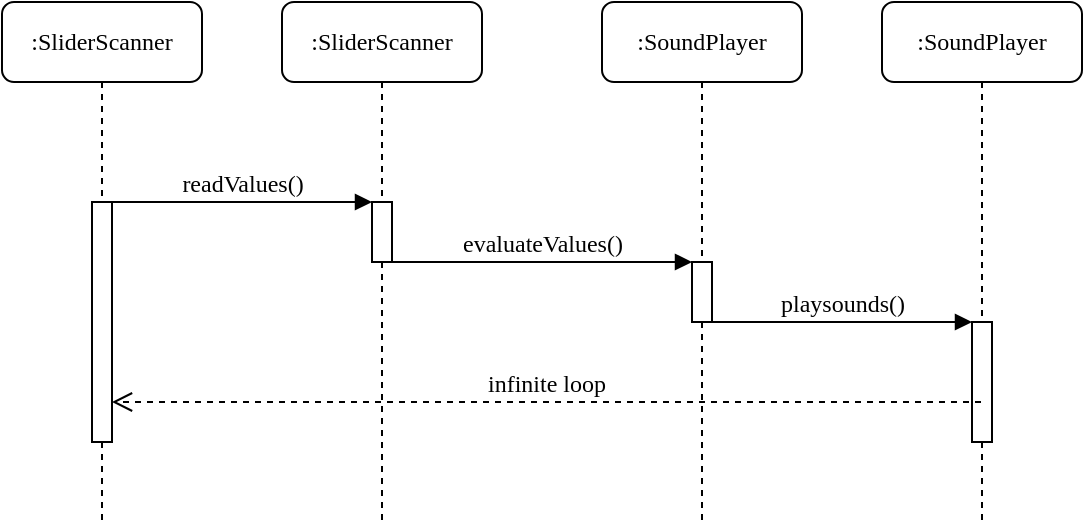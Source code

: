 <mxfile version="15.5.9" type="device"><diagram id="sjhLzeiaPOK4swZmYXgY" name="Page"><mxGraphModel dx="711" dy="353" grid="1" gridSize="10" guides="1" tooltips="1" connect="1" arrows="1" fold="1" page="1" pageScale="1" pageWidth="583" pageHeight="827" math="0" shadow="0"><root><mxCell id="mALcLlE0jbZ8QjJtvQ3o-0"/><mxCell id="mALcLlE0jbZ8QjJtvQ3o-1" parent="mALcLlE0jbZ8QjJtvQ3o-0"/><mxCell id="mALcLlE0jbZ8QjJtvQ3o-2" value=":SliderScanner" style="shape=umlLifeline;perimeter=lifelinePerimeter;whiteSpace=wrap;html=1;container=1;collapsible=0;recursiveResize=0;outlineConnect=0;rounded=1;shadow=0;comic=0;labelBackgroundColor=none;strokeWidth=1;fontFamily=Verdana;fontSize=12;align=center;" parent="mALcLlE0jbZ8QjJtvQ3o-1" vertex="1"><mxGeometry x="160" y="260" width="100" height="260" as="geometry"/></mxCell><mxCell id="mALcLlE0jbZ8QjJtvQ3o-3" value="" style="html=1;points=[];perimeter=orthogonalPerimeter;rounded=0;shadow=0;comic=0;labelBackgroundColor=none;strokeWidth=1;fontFamily=Verdana;fontSize=12;align=center;" parent="mALcLlE0jbZ8QjJtvQ3o-2" vertex="1"><mxGeometry x="45" y="100" width="10" height="30" as="geometry"/></mxCell><mxCell id="mALcLlE0jbZ8QjJtvQ3o-4" value=":SoundPlayer" style="shape=umlLifeline;perimeter=lifelinePerimeter;whiteSpace=wrap;html=1;container=1;collapsible=0;recursiveResize=0;outlineConnect=0;rounded=1;shadow=0;comic=0;labelBackgroundColor=none;strokeWidth=1;fontFamily=Verdana;fontSize=12;align=center;" parent="mALcLlE0jbZ8QjJtvQ3o-1" vertex="1"><mxGeometry x="320" y="260" width="100" height="260" as="geometry"/></mxCell><mxCell id="mALcLlE0jbZ8QjJtvQ3o-5" value="" style="html=1;points=[];perimeter=orthogonalPerimeter;rounded=0;shadow=0;comic=0;labelBackgroundColor=none;strokeWidth=1;fontFamily=Verdana;fontSize=12;align=center;" parent="mALcLlE0jbZ8QjJtvQ3o-4" vertex="1"><mxGeometry x="45" y="130" width="10" height="30" as="geometry"/></mxCell><mxCell id="mALcLlE0jbZ8QjJtvQ3o-6" value="&lt;span&gt;:SoundPlayer&lt;/span&gt;" style="shape=umlLifeline;perimeter=lifelinePerimeter;whiteSpace=wrap;html=1;container=1;collapsible=0;recursiveResize=0;outlineConnect=0;rounded=1;shadow=0;comic=0;labelBackgroundColor=none;strokeWidth=1;fontFamily=Verdana;fontSize=12;align=center;" parent="mALcLlE0jbZ8QjJtvQ3o-1" vertex="1"><mxGeometry x="460" y="260" width="100" height="260" as="geometry"/></mxCell><mxCell id="mALcLlE0jbZ8QjJtvQ3o-12" value="" style="html=1;points=[];perimeter=orthogonalPerimeter;rounded=0;shadow=0;comic=0;labelBackgroundColor=none;strokeWidth=1;fontFamily=Verdana;fontSize=12;align=center;" parent="mALcLlE0jbZ8QjJtvQ3o-6" vertex="1"><mxGeometry x="45" y="160" width="10" height="60" as="geometry"/></mxCell><mxCell id="mALcLlE0jbZ8QjJtvQ3o-10" value=":SliderScanner" style="shape=umlLifeline;perimeter=lifelinePerimeter;whiteSpace=wrap;html=1;container=1;collapsible=0;recursiveResize=0;outlineConnect=0;rounded=1;shadow=0;comic=0;labelBackgroundColor=none;strokeWidth=1;fontFamily=Verdana;fontSize=12;align=center;" parent="mALcLlE0jbZ8QjJtvQ3o-1" vertex="1"><mxGeometry x="20" y="260" width="100" height="260" as="geometry"/></mxCell><mxCell id="mALcLlE0jbZ8QjJtvQ3o-11" value="" style="html=1;points=[];perimeter=orthogonalPerimeter;rounded=0;shadow=0;comic=0;labelBackgroundColor=none;strokeWidth=1;fontFamily=Verdana;fontSize=12;align=center;" parent="mALcLlE0jbZ8QjJtvQ3o-10" vertex="1"><mxGeometry x="45" y="100" width="10" height="120" as="geometry"/></mxCell><mxCell id="mALcLlE0jbZ8QjJtvQ3o-13" value="playsounds()" style="html=1;verticalAlign=bottom;endArrow=block;labelBackgroundColor=none;fontFamily=Verdana;fontSize=12;edgeStyle=elbowEdgeStyle;elbow=vertical;rounded=0;" parent="mALcLlE0jbZ8QjJtvQ3o-1" source="mALcLlE0jbZ8QjJtvQ3o-5" target="mALcLlE0jbZ8QjJtvQ3o-12" edge="1"><mxGeometry relative="1" as="geometry"><mxPoint x="430" y="400" as="sourcePoint"/><Array as="points"><mxPoint x="410" y="420"/><mxPoint x="380" y="400"/></Array></mxGeometry></mxCell><mxCell id="mALcLlE0jbZ8QjJtvQ3o-24" value="infinite loop" style="html=1;verticalAlign=bottom;endArrow=open;dashed=1;endSize=8;labelBackgroundColor=none;fontFamily=Verdana;fontSize=12;edgeStyle=elbowEdgeStyle;elbow=vertical;rounded=0;" parent="mALcLlE0jbZ8QjJtvQ3o-1" source="mALcLlE0jbZ8QjJtvQ3o-6" target="mALcLlE0jbZ8QjJtvQ3o-11" edge="1"><mxGeometry relative="1" as="geometry"><mxPoint x="720" y="806" as="targetPoint"/><Array as="points"><mxPoint x="240" y="460"/><mxPoint x="430" y="450"/><mxPoint x="300" y="480"/><mxPoint x="470" y="480"/><mxPoint x="290" y="530"/><mxPoint x="490" y="780"/></Array><mxPoint x="790" y="780" as="sourcePoint"/></mxGeometry></mxCell><mxCell id="mALcLlE0jbZ8QjJtvQ3o-25" value="readValues()" style="html=1;verticalAlign=bottom;endArrow=block;entryX=0;entryY=0;labelBackgroundColor=none;fontFamily=Verdana;fontSize=12;edgeStyle=elbowEdgeStyle;elbow=vertical;rounded=0;" parent="mALcLlE0jbZ8QjJtvQ3o-1" source="mALcLlE0jbZ8QjJtvQ3o-11" target="mALcLlE0jbZ8QjJtvQ3o-3" edge="1"><mxGeometry relative="1" as="geometry"><mxPoint x="140" y="370" as="sourcePoint"/></mxGeometry></mxCell><mxCell id="mALcLlE0jbZ8QjJtvQ3o-26" value="evaluateValues()" style="html=1;verticalAlign=bottom;endArrow=block;entryX=0;entryY=0;labelBackgroundColor=none;fontFamily=Verdana;fontSize=12;edgeStyle=elbowEdgeStyle;elbow=vertical;rounded=0;" parent="mALcLlE0jbZ8QjJtvQ3o-1" source="mALcLlE0jbZ8QjJtvQ3o-3" target="mALcLlE0jbZ8QjJtvQ3o-5" edge="1"><mxGeometry relative="1" as="geometry"><mxPoint x="290" y="380" as="sourcePoint"/><Array as="points"><mxPoint x="240" y="390"/></Array></mxGeometry></mxCell></root></mxGraphModel></diagram></mxfile>